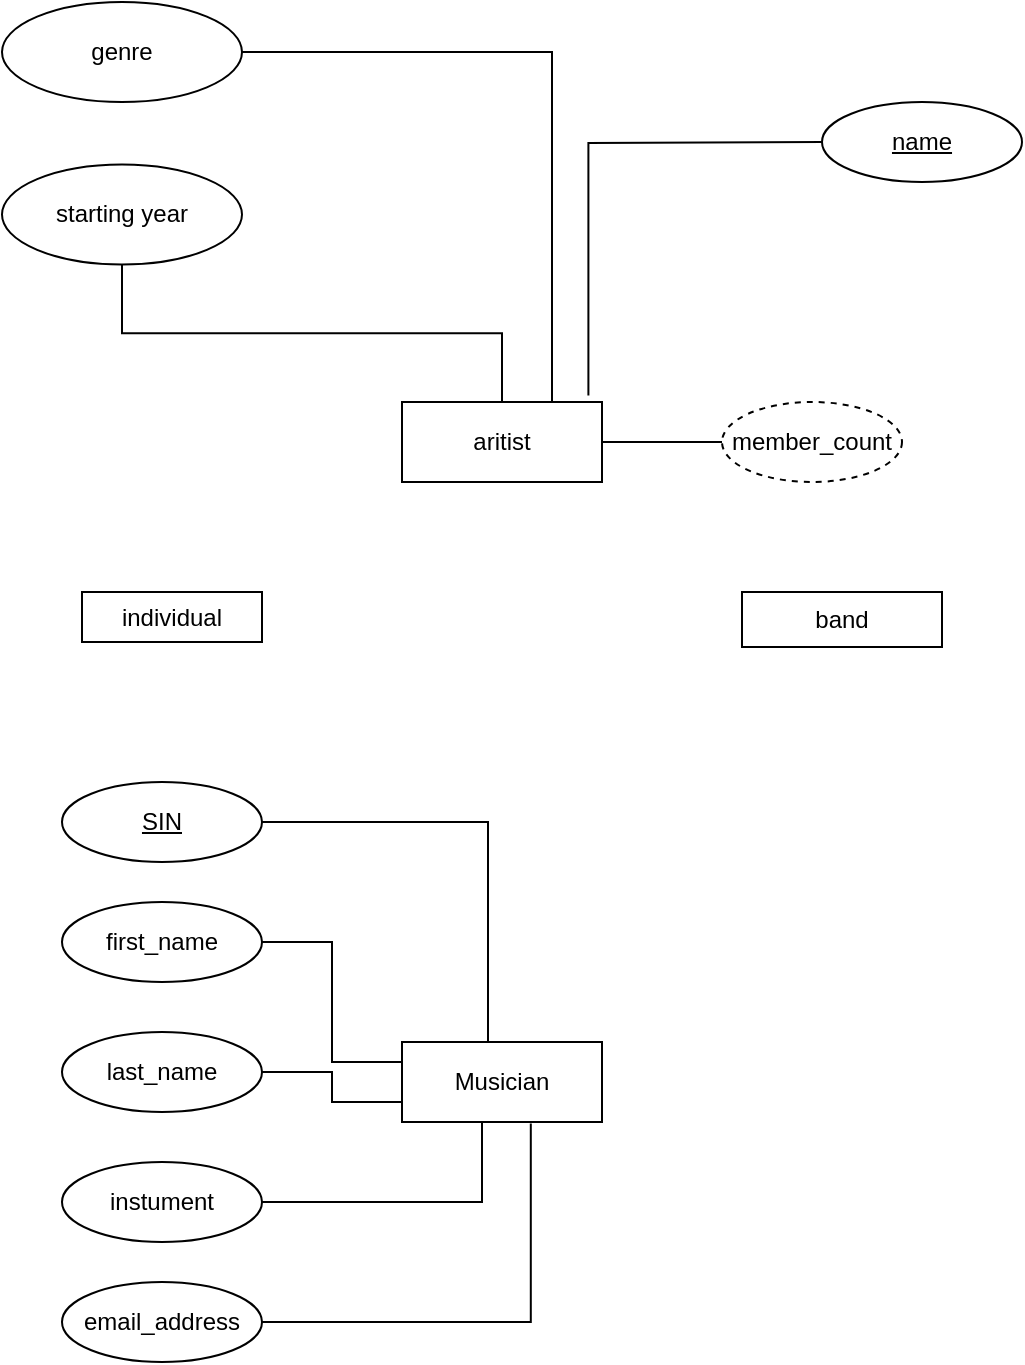 <mxfile version="14.7.6" type="github">
  <diagram id="r_O1RaxWrrtH8uqQ30q3" name="Page-1">
    <mxGraphModel dx="1034" dy="585" grid="1" gridSize="10" guides="1" tooltips="1" connect="1" arrows="1" fold="1" page="1" pageScale="1" pageWidth="2339" pageHeight="3300" math="0" shadow="0">
      <root>
        <mxCell id="0" />
        <mxCell id="1" parent="0" />
        <mxCell id="qTKSmP5WqX47_2fig1QB-1" style="edgeStyle=orthogonalEdgeStyle;rounded=0;orthogonalLoop=1;jettySize=auto;html=1;exitX=0.5;exitY=1;exitDx=0;exitDy=0;entryX=0.932;entryY=-0.08;entryDx=0;entryDy=0;entryPerimeter=0;endArrow=none;endFill=0;" edge="1" parent="1" target="ZQmBFMAHCiKAutRS2xqe-6">
          <mxGeometry relative="1" as="geometry">
            <mxPoint x="570" y="140" as="sourcePoint" />
          </mxGeometry>
        </mxCell>
        <mxCell id="ZQmBFMAHCiKAutRS2xqe-23" style="edgeStyle=orthogonalEdgeStyle;rounded=0;orthogonalLoop=1;jettySize=auto;html=1;exitX=0.5;exitY=1;exitDx=0;exitDy=0;entryX=0.5;entryY=0;entryDx=0;entryDy=0;endArrow=none;endFill=0;" parent="1" source="ZQmBFMAHCiKAutRS2xqe-4" target="ZQmBFMAHCiKAutRS2xqe-6" edge="1">
          <mxGeometry relative="1" as="geometry" />
        </mxCell>
        <mxCell id="ZQmBFMAHCiKAutRS2xqe-4" value="starting year" style="ellipse;whiteSpace=wrap;html=1;" parent="1" vertex="1">
          <mxGeometry x="160" y="151.25" width="120" height="50" as="geometry" />
        </mxCell>
        <mxCell id="ZQmBFMAHCiKAutRS2xqe-56" style="edgeStyle=orthogonalEdgeStyle;rounded=0;orthogonalLoop=1;jettySize=auto;html=1;entryX=0.75;entryY=0;entryDx=0;entryDy=0;endArrow=none;endFill=0;" parent="1" source="ZQmBFMAHCiKAutRS2xqe-5" target="ZQmBFMAHCiKAutRS2xqe-6" edge="1">
          <mxGeometry relative="1" as="geometry" />
        </mxCell>
        <mxCell id="ZQmBFMAHCiKAutRS2xqe-5" value="genre" style="ellipse;whiteSpace=wrap;html=1;" parent="1" vertex="1">
          <mxGeometry x="160" y="70" width="120" height="50" as="geometry" />
        </mxCell>
        <mxCell id="qTKSmP5WqX47_2fig1QB-36" style="edgeStyle=orthogonalEdgeStyle;rounded=0;orthogonalLoop=1;jettySize=auto;html=1;entryX=0;entryY=0.5;entryDx=0;entryDy=0;startArrow=none;startFill=0;endArrow=none;endFill=0;" edge="1" parent="1" source="ZQmBFMAHCiKAutRS2xqe-6" target="ZQmBFMAHCiKAutRS2xqe-8">
          <mxGeometry relative="1" as="geometry" />
        </mxCell>
        <mxCell id="ZQmBFMAHCiKAutRS2xqe-6" value="aritist" style="whiteSpace=wrap;html=1;align=center;" parent="1" vertex="1">
          <mxGeometry x="360" y="270" width="100" height="40" as="geometry" />
        </mxCell>
        <mxCell id="ZQmBFMAHCiKAutRS2xqe-8" value="member_count" style="ellipse;whiteSpace=wrap;html=1;align=center;dashed=1;" parent="1" vertex="1">
          <mxGeometry x="520" y="270" width="90" height="40" as="geometry" />
        </mxCell>
        <mxCell id="ZQmBFMAHCiKAutRS2xqe-38" style="edgeStyle=orthogonalEdgeStyle;rounded=0;orthogonalLoop=1;jettySize=auto;html=1;exitX=0;exitY=0.5;exitDx=0;exitDy=0;endArrow=none;endFill=0;" parent="1" source="ZQmBFMAHCiKAutRS2xqe-17" edge="1">
          <mxGeometry relative="1" as="geometry">
            <mxPoint x="370" y="620" as="targetPoint" />
          </mxGeometry>
        </mxCell>
        <mxCell id="ZQmBFMAHCiKAutRS2xqe-17" value="Musician" style="whiteSpace=wrap;html=1;align=center;" parent="1" vertex="1">
          <mxGeometry x="360" y="590" width="100" height="40" as="geometry" />
        </mxCell>
        <mxCell id="ZQmBFMAHCiKAutRS2xqe-28" style="edgeStyle=orthogonalEdgeStyle;rounded=0;orthogonalLoop=1;jettySize=auto;html=1;exitX=1;exitY=0.5;exitDx=0;exitDy=0;endArrow=none;endFill=0;entryX=0.5;entryY=0;entryDx=0;entryDy=0;" parent="1" target="ZQmBFMAHCiKAutRS2xqe-17" edge="1">
          <mxGeometry relative="1" as="geometry">
            <mxPoint x="390" y="580" as="targetPoint" />
            <Array as="points">
              <mxPoint x="403" y="480" />
              <mxPoint x="403" y="590" />
            </Array>
            <mxPoint x="290" y="480" as="sourcePoint" />
          </mxGeometry>
        </mxCell>
        <mxCell id="ZQmBFMAHCiKAutRS2xqe-33" style="edgeStyle=orthogonalEdgeStyle;rounded=0;orthogonalLoop=1;jettySize=auto;html=1;exitX=1;exitY=0.5;exitDx=0;exitDy=0;endArrow=none;endFill=0;entryX=0;entryY=0.5;entryDx=0;entryDy=0;" parent="1" source="ZQmBFMAHCiKAutRS2xqe-29" target="ZQmBFMAHCiKAutRS2xqe-17" edge="1">
          <mxGeometry relative="1" as="geometry">
            <mxPoint x="350" y="610" as="targetPoint" />
            <Array as="points">
              <mxPoint x="325" y="540" />
              <mxPoint x="325" y="600" />
              <mxPoint x="360" y="600" />
            </Array>
          </mxGeometry>
        </mxCell>
        <mxCell id="ZQmBFMAHCiKAutRS2xqe-29" value="first_name" style="ellipse;whiteSpace=wrap;html=1;align=center;" parent="1" vertex="1">
          <mxGeometry x="190" y="520" width="100" height="40" as="geometry" />
        </mxCell>
        <mxCell id="ZQmBFMAHCiKAutRS2xqe-39" style="edgeStyle=orthogonalEdgeStyle;rounded=0;orthogonalLoop=1;jettySize=auto;html=1;endArrow=none;endFill=0;entryX=0;entryY=0.75;entryDx=0;entryDy=0;" parent="1" source="ZQmBFMAHCiKAutRS2xqe-30" target="ZQmBFMAHCiKAutRS2xqe-17" edge="1">
          <mxGeometry relative="1" as="geometry">
            <mxPoint x="320" y="640" as="targetPoint" />
          </mxGeometry>
        </mxCell>
        <mxCell id="ZQmBFMAHCiKAutRS2xqe-30" value="last_name" style="ellipse;whiteSpace=wrap;html=1;align=center;" parent="1" vertex="1">
          <mxGeometry x="190" y="585" width="100" height="40" as="geometry" />
        </mxCell>
        <mxCell id="ZQmBFMAHCiKAutRS2xqe-40" style="edgeStyle=orthogonalEdgeStyle;rounded=0;orthogonalLoop=1;jettySize=auto;html=1;entryX=0.4;entryY=1;entryDx=0;entryDy=0;entryPerimeter=0;endArrow=none;endFill=0;" parent="1" source="ZQmBFMAHCiKAutRS2xqe-31" target="ZQmBFMAHCiKAutRS2xqe-17" edge="1">
          <mxGeometry relative="1" as="geometry" />
        </mxCell>
        <mxCell id="ZQmBFMAHCiKAutRS2xqe-31" value="instument" style="ellipse;whiteSpace=wrap;html=1;align=center;" parent="1" vertex="1">
          <mxGeometry x="190" y="650" width="100" height="40" as="geometry" />
        </mxCell>
        <mxCell id="ZQmBFMAHCiKAutRS2xqe-41" style="rounded=0;orthogonalLoop=1;jettySize=auto;html=1;exitX=1;exitY=0.5;exitDx=0;exitDy=0;endArrow=none;endFill=0;entryX=0.644;entryY=1.02;entryDx=0;entryDy=0;entryPerimeter=0;edgeStyle=orthogonalEdgeStyle;" parent="1" source="ZQmBFMAHCiKAutRS2xqe-32" target="ZQmBFMAHCiKAutRS2xqe-17" edge="1">
          <mxGeometry relative="1" as="geometry">
            <mxPoint x="450" y="670" as="targetPoint" />
          </mxGeometry>
        </mxCell>
        <mxCell id="ZQmBFMAHCiKAutRS2xqe-32" value="email_address" style="ellipse;whiteSpace=wrap;html=1;align=center;" parent="1" vertex="1">
          <mxGeometry x="190" y="710" width="100" height="40" as="geometry" />
        </mxCell>
        <mxCell id="qTKSmP5WqX47_2fig1QB-7" value="SIN" style="ellipse;whiteSpace=wrap;html=1;align=center;fontStyle=4;" vertex="1" parent="1">
          <mxGeometry x="190" y="460" width="100" height="40" as="geometry" />
        </mxCell>
        <mxCell id="qTKSmP5WqX47_2fig1QB-9" value="name" style="ellipse;whiteSpace=wrap;html=1;align=center;fontStyle=4;" vertex="1" parent="1">
          <mxGeometry x="570" y="120" width="100" height="40" as="geometry" />
        </mxCell>
        <mxCell id="qTKSmP5WqX47_2fig1QB-10" style="edgeStyle=orthogonalEdgeStyle;rounded=0;orthogonalLoop=1;jettySize=auto;html=1;exitX=0.5;exitY=1;exitDx=0;exitDy=0;endArrow=none;endFill=0;" edge="1" parent="1">
          <mxGeometry relative="1" as="geometry">
            <mxPoint x="550" y="420" as="sourcePoint" />
            <mxPoint x="550" y="420" as="targetPoint" />
          </mxGeometry>
        </mxCell>
        <mxCell id="qTKSmP5WqX47_2fig1QB-20" value="individual" style="whiteSpace=wrap;html=1;align=center;" vertex="1" parent="1">
          <mxGeometry x="200" y="365" width="90" height="25" as="geometry" />
        </mxCell>
        <mxCell id="qTKSmP5WqX47_2fig1QB-21" value="band" style="whiteSpace=wrap;html=1;align=center;" vertex="1" parent="1">
          <mxGeometry x="530" y="365" width="100" height="27.5" as="geometry" />
        </mxCell>
      </root>
    </mxGraphModel>
  </diagram>
</mxfile>
